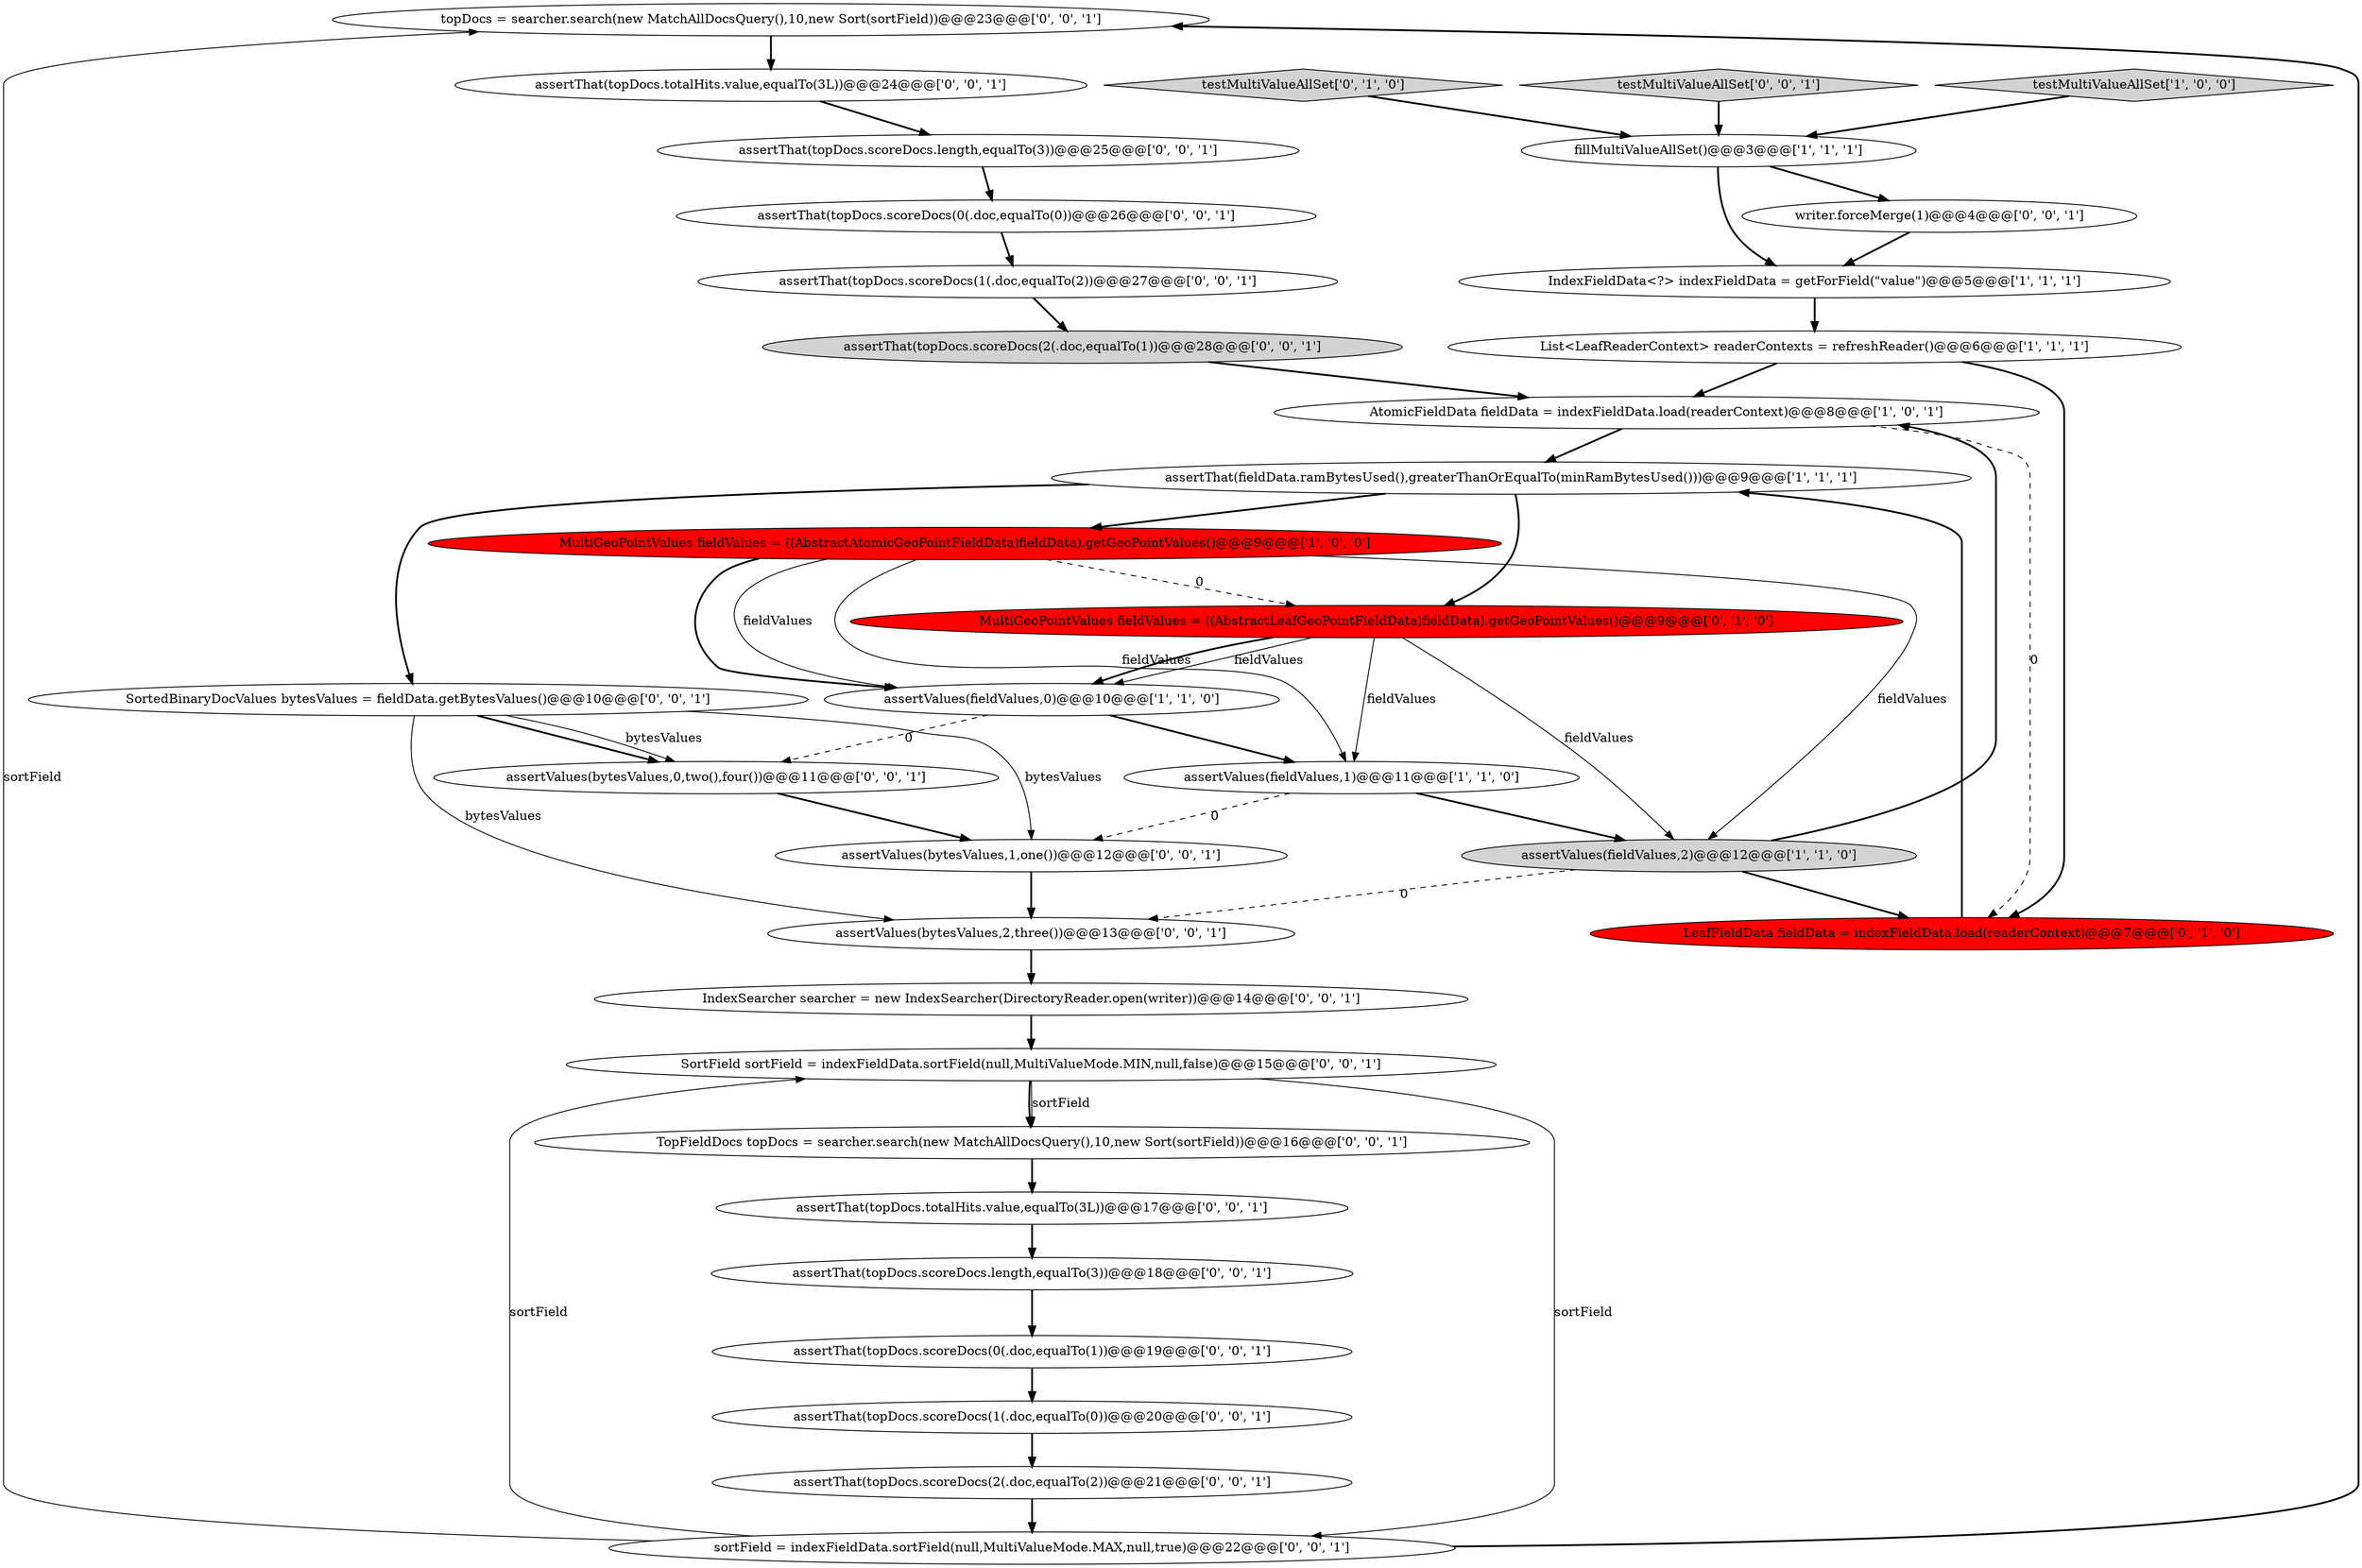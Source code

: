 digraph {
28 [style = filled, label = "topDocs = searcher.search(new MatchAllDocsQuery(),10,new Sort(sortField))@@@23@@@['0', '0', '1']", fillcolor = white, shape = ellipse image = "AAA0AAABBB3BBB"];
1 [style = filled, label = "MultiGeoPointValues fieldValues = ((AbstractAtomicGeoPointFieldData)fieldData).getGeoPointValues()@@@9@@@['1', '0', '0']", fillcolor = red, shape = ellipse image = "AAA1AAABBB1BBB"];
2 [style = filled, label = "List<LeafReaderContext> readerContexts = refreshReader()@@@6@@@['1', '1', '1']", fillcolor = white, shape = ellipse image = "AAA0AAABBB1BBB"];
7 [style = filled, label = "assertValues(fieldValues,2)@@@12@@@['1', '1', '0']", fillcolor = lightgray, shape = ellipse image = "AAA0AAABBB1BBB"];
24 [style = filled, label = "writer.forceMerge(1)@@@4@@@['0', '0', '1']", fillcolor = white, shape = ellipse image = "AAA0AAABBB3BBB"];
32 [style = filled, label = "testMultiValueAllSet['0', '0', '1']", fillcolor = lightgray, shape = diamond image = "AAA0AAABBB3BBB"];
4 [style = filled, label = "fillMultiValueAllSet()@@@3@@@['1', '1', '1']", fillcolor = white, shape = ellipse image = "AAA0AAABBB1BBB"];
15 [style = filled, label = "assertValues(bytesValues,0,two(),four())@@@11@@@['0', '0', '1']", fillcolor = white, shape = ellipse image = "AAA0AAABBB3BBB"];
6 [style = filled, label = "assertThat(fieldData.ramBytesUsed(),greaterThanOrEqualTo(minRamBytesUsed()))@@@9@@@['1', '1', '1']", fillcolor = white, shape = ellipse image = "AAA0AAABBB1BBB"];
11 [style = filled, label = "LeafFieldData fieldData = indexFieldData.load(readerContext)@@@7@@@['0', '1', '0']", fillcolor = red, shape = ellipse image = "AAA1AAABBB2BBB"];
5 [style = filled, label = "AtomicFieldData fieldData = indexFieldData.load(readerContext)@@@8@@@['1', '0', '1']", fillcolor = white, shape = ellipse image = "AAA0AAABBB1BBB"];
14 [style = filled, label = "assertValues(bytesValues,2,three())@@@13@@@['0', '0', '1']", fillcolor = white, shape = ellipse image = "AAA0AAABBB3BBB"];
27 [style = filled, label = "assertThat(topDocs.scoreDocs.length,equalTo(3))@@@25@@@['0', '0', '1']", fillcolor = white, shape = ellipse image = "AAA0AAABBB3BBB"];
33 [style = filled, label = "assertThat(topDocs.scoreDocs(2(.doc,equalTo(1))@@@28@@@['0', '0', '1']", fillcolor = lightgray, shape = ellipse image = "AAA0AAABBB3BBB"];
0 [style = filled, label = "IndexFieldData<?> indexFieldData = getForField(\"value\")@@@5@@@['1', '1', '1']", fillcolor = white, shape = ellipse image = "AAA0AAABBB1BBB"];
13 [style = filled, label = "assertThat(topDocs.scoreDocs(1(.doc,equalTo(0))@@@20@@@['0', '0', '1']", fillcolor = white, shape = ellipse image = "AAA0AAABBB3BBB"];
8 [style = filled, label = "testMultiValueAllSet['1', '0', '0']", fillcolor = lightgray, shape = diamond image = "AAA0AAABBB1BBB"];
19 [style = filled, label = "SortField sortField = indexFieldData.sortField(null,MultiValueMode.MIN,null,false)@@@15@@@['0', '0', '1']", fillcolor = white, shape = ellipse image = "AAA0AAABBB3BBB"];
30 [style = filled, label = "sortField = indexFieldData.sortField(null,MultiValueMode.MAX,null,true)@@@22@@@['0', '0', '1']", fillcolor = white, shape = ellipse image = "AAA0AAABBB3BBB"];
21 [style = filled, label = "assertThat(topDocs.scoreDocs(1(.doc,equalTo(2))@@@27@@@['0', '0', '1']", fillcolor = white, shape = ellipse image = "AAA0AAABBB3BBB"];
26 [style = filled, label = "assertThat(topDocs.scoreDocs(0(.doc,equalTo(0))@@@26@@@['0', '0', '1']", fillcolor = white, shape = ellipse image = "AAA0AAABBB3BBB"];
31 [style = filled, label = "assertThat(topDocs.scoreDocs.length,equalTo(3))@@@18@@@['0', '0', '1']", fillcolor = white, shape = ellipse image = "AAA0AAABBB3BBB"];
20 [style = filled, label = "assertValues(bytesValues,1,one())@@@12@@@['0', '0', '1']", fillcolor = white, shape = ellipse image = "AAA0AAABBB3BBB"];
16 [style = filled, label = "assertThat(topDocs.scoreDocs(2(.doc,equalTo(2))@@@21@@@['0', '0', '1']", fillcolor = white, shape = ellipse image = "AAA0AAABBB3BBB"];
25 [style = filled, label = "assertThat(topDocs.scoreDocs(0(.doc,equalTo(1))@@@19@@@['0', '0', '1']", fillcolor = white, shape = ellipse image = "AAA0AAABBB3BBB"];
3 [style = filled, label = "assertValues(fieldValues,0)@@@10@@@['1', '1', '0']", fillcolor = white, shape = ellipse image = "AAA0AAABBB1BBB"];
10 [style = filled, label = "testMultiValueAllSet['0', '1', '0']", fillcolor = lightgray, shape = diamond image = "AAA0AAABBB2BBB"];
12 [style = filled, label = "MultiGeoPointValues fieldValues = ((AbstractLeafGeoPointFieldData)fieldData).getGeoPointValues()@@@9@@@['0', '1', '0']", fillcolor = red, shape = ellipse image = "AAA1AAABBB2BBB"];
17 [style = filled, label = "assertThat(topDocs.totalHits.value,equalTo(3L))@@@17@@@['0', '0', '1']", fillcolor = white, shape = ellipse image = "AAA0AAABBB3BBB"];
23 [style = filled, label = "assertThat(topDocs.totalHits.value,equalTo(3L))@@@24@@@['0', '0', '1']", fillcolor = white, shape = ellipse image = "AAA0AAABBB3BBB"];
22 [style = filled, label = "TopFieldDocs topDocs = searcher.search(new MatchAllDocsQuery(),10,new Sort(sortField))@@@16@@@['0', '0', '1']", fillcolor = white, shape = ellipse image = "AAA0AAABBB3BBB"];
29 [style = filled, label = "SortedBinaryDocValues bytesValues = fieldData.getBytesValues()@@@10@@@['0', '0', '1']", fillcolor = white, shape = ellipse image = "AAA0AAABBB3BBB"];
18 [style = filled, label = "IndexSearcher searcher = new IndexSearcher(DirectoryReader.open(writer))@@@14@@@['0', '0', '1']", fillcolor = white, shape = ellipse image = "AAA0AAABBB3BBB"];
9 [style = filled, label = "assertValues(fieldValues,1)@@@11@@@['1', '1', '0']", fillcolor = white, shape = ellipse image = "AAA0AAABBB1BBB"];
9->20 [style = dashed, label="0"];
29->15 [style = bold, label=""];
30->28 [style = solid, label="sortField"];
7->11 [style = bold, label=""];
4->24 [style = bold, label=""];
31->25 [style = bold, label=""];
23->27 [style = bold, label=""];
25->13 [style = bold, label=""];
24->0 [style = bold, label=""];
7->14 [style = dashed, label="0"];
17->31 [style = bold, label=""];
21->33 [style = bold, label=""];
11->6 [style = bold, label=""];
0->2 [style = bold, label=""];
1->3 [style = bold, label=""];
18->19 [style = bold, label=""];
20->14 [style = bold, label=""];
1->9 [style = solid, label="fieldValues"];
12->9 [style = solid, label="fieldValues"];
33->5 [style = bold, label=""];
9->7 [style = bold, label=""];
29->20 [style = solid, label="bytesValues"];
19->30 [style = solid, label="sortField"];
13->16 [style = bold, label=""];
6->29 [style = bold, label=""];
4->0 [style = bold, label=""];
29->14 [style = solid, label="bytesValues"];
26->21 [style = bold, label=""];
3->9 [style = bold, label=""];
6->1 [style = bold, label=""];
1->12 [style = dashed, label="0"];
7->5 [style = bold, label=""];
29->15 [style = solid, label="bytesValues"];
30->28 [style = bold, label=""];
5->6 [style = bold, label=""];
5->11 [style = dashed, label="0"];
1->7 [style = solid, label="fieldValues"];
28->23 [style = bold, label=""];
19->22 [style = solid, label="sortField"];
15->20 [style = bold, label=""];
12->7 [style = solid, label="fieldValues"];
30->19 [style = solid, label="sortField"];
16->30 [style = bold, label=""];
10->4 [style = bold, label=""];
22->17 [style = bold, label=""];
3->15 [style = dashed, label="0"];
12->3 [style = solid, label="fieldValues"];
14->18 [style = bold, label=""];
1->3 [style = solid, label="fieldValues"];
12->3 [style = bold, label=""];
32->4 [style = bold, label=""];
8->4 [style = bold, label=""];
19->22 [style = bold, label=""];
2->11 [style = bold, label=""];
2->5 [style = bold, label=""];
27->26 [style = bold, label=""];
6->12 [style = bold, label=""];
}
